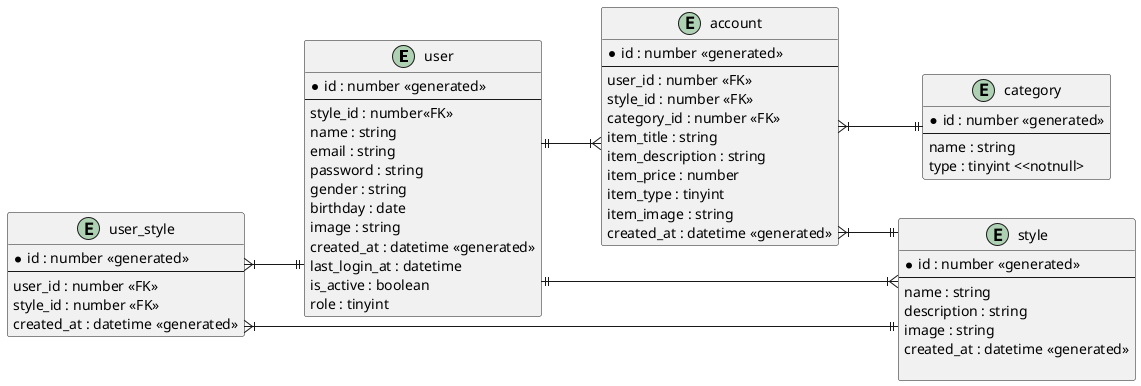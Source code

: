 @startuml
' hide the spot
' hide circle

' avoid problems with angled crows feet
skinparam linetype ortho

left to right direction

entity "user" as user {
    *id : number <<generated>>
    --
    style_id : number<<FK>>
    name : string
    email : string
    password : string
    gender : string
    birthday : date
    image : string
    created_at : datetime <<generated>>
    last_login_at : datetime
    is_active : boolean
    role : tinyint
}

entity "user_style" as user_style{
    *id : number <<generated>>
    --
    user_id : number <<FK>>
    style_id : number <<FK>>
    created_at : datetime <<generated>>
}


entity "style" as style {
    *id : number <<generated>>
    --
    name : string
    description : string
    image : string
    created_at : datetime <<generated>>

}

entity "account" as account{
    *id : number <<generated>>
    --
    user_id : number <<FK>>
    style_id : number <<FK>>
    category_id : number <<FK>>
    item_title : string
    item_description : string
    item_price : number
    item_type : tinyint
    item_image : string
    created_at : datetime <<generated>>
}

entity "category" as category {
    *id : number <<generated>>
    --
    name : string
    type : tinyint <<notnull>
}

    ' user ||--|{ style
    ' account }|--|| user
    ' account }|--|| style
    ' account }|--|| category
    ' user_style }|--|| user
    ' user_style }|--|| style

    user ||--|{ account
    account }|--|| category
    account }|--|| style
    user_style }|--|| user
    user_style }|--|| style
    user ||--|{ style

@enduml